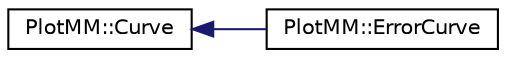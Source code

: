 digraph G
{
  edge [fontname="Helvetica",fontsize=10,labelfontname="Helvetica",labelfontsize=10];
  node [fontname="Helvetica",fontsize=10,shape=record];
  rankdir=LR;
  Node1 [label="PlotMM::Curve",height=0.2,width=0.4,color="black", fillcolor="white", style="filled",URL="$class_plot_m_m_1_1_curve.html"];
  Node1 -> Node2 [dir=back,color="midnightblue",fontsize=10,style="solid",fontname="Helvetica"];
  Node2 [label="PlotMM::ErrorCurve",height=0.2,width=0.4,color="black", fillcolor="white", style="filled",URL="$class_plot_m_m_1_1_error_curve.html"];
}
